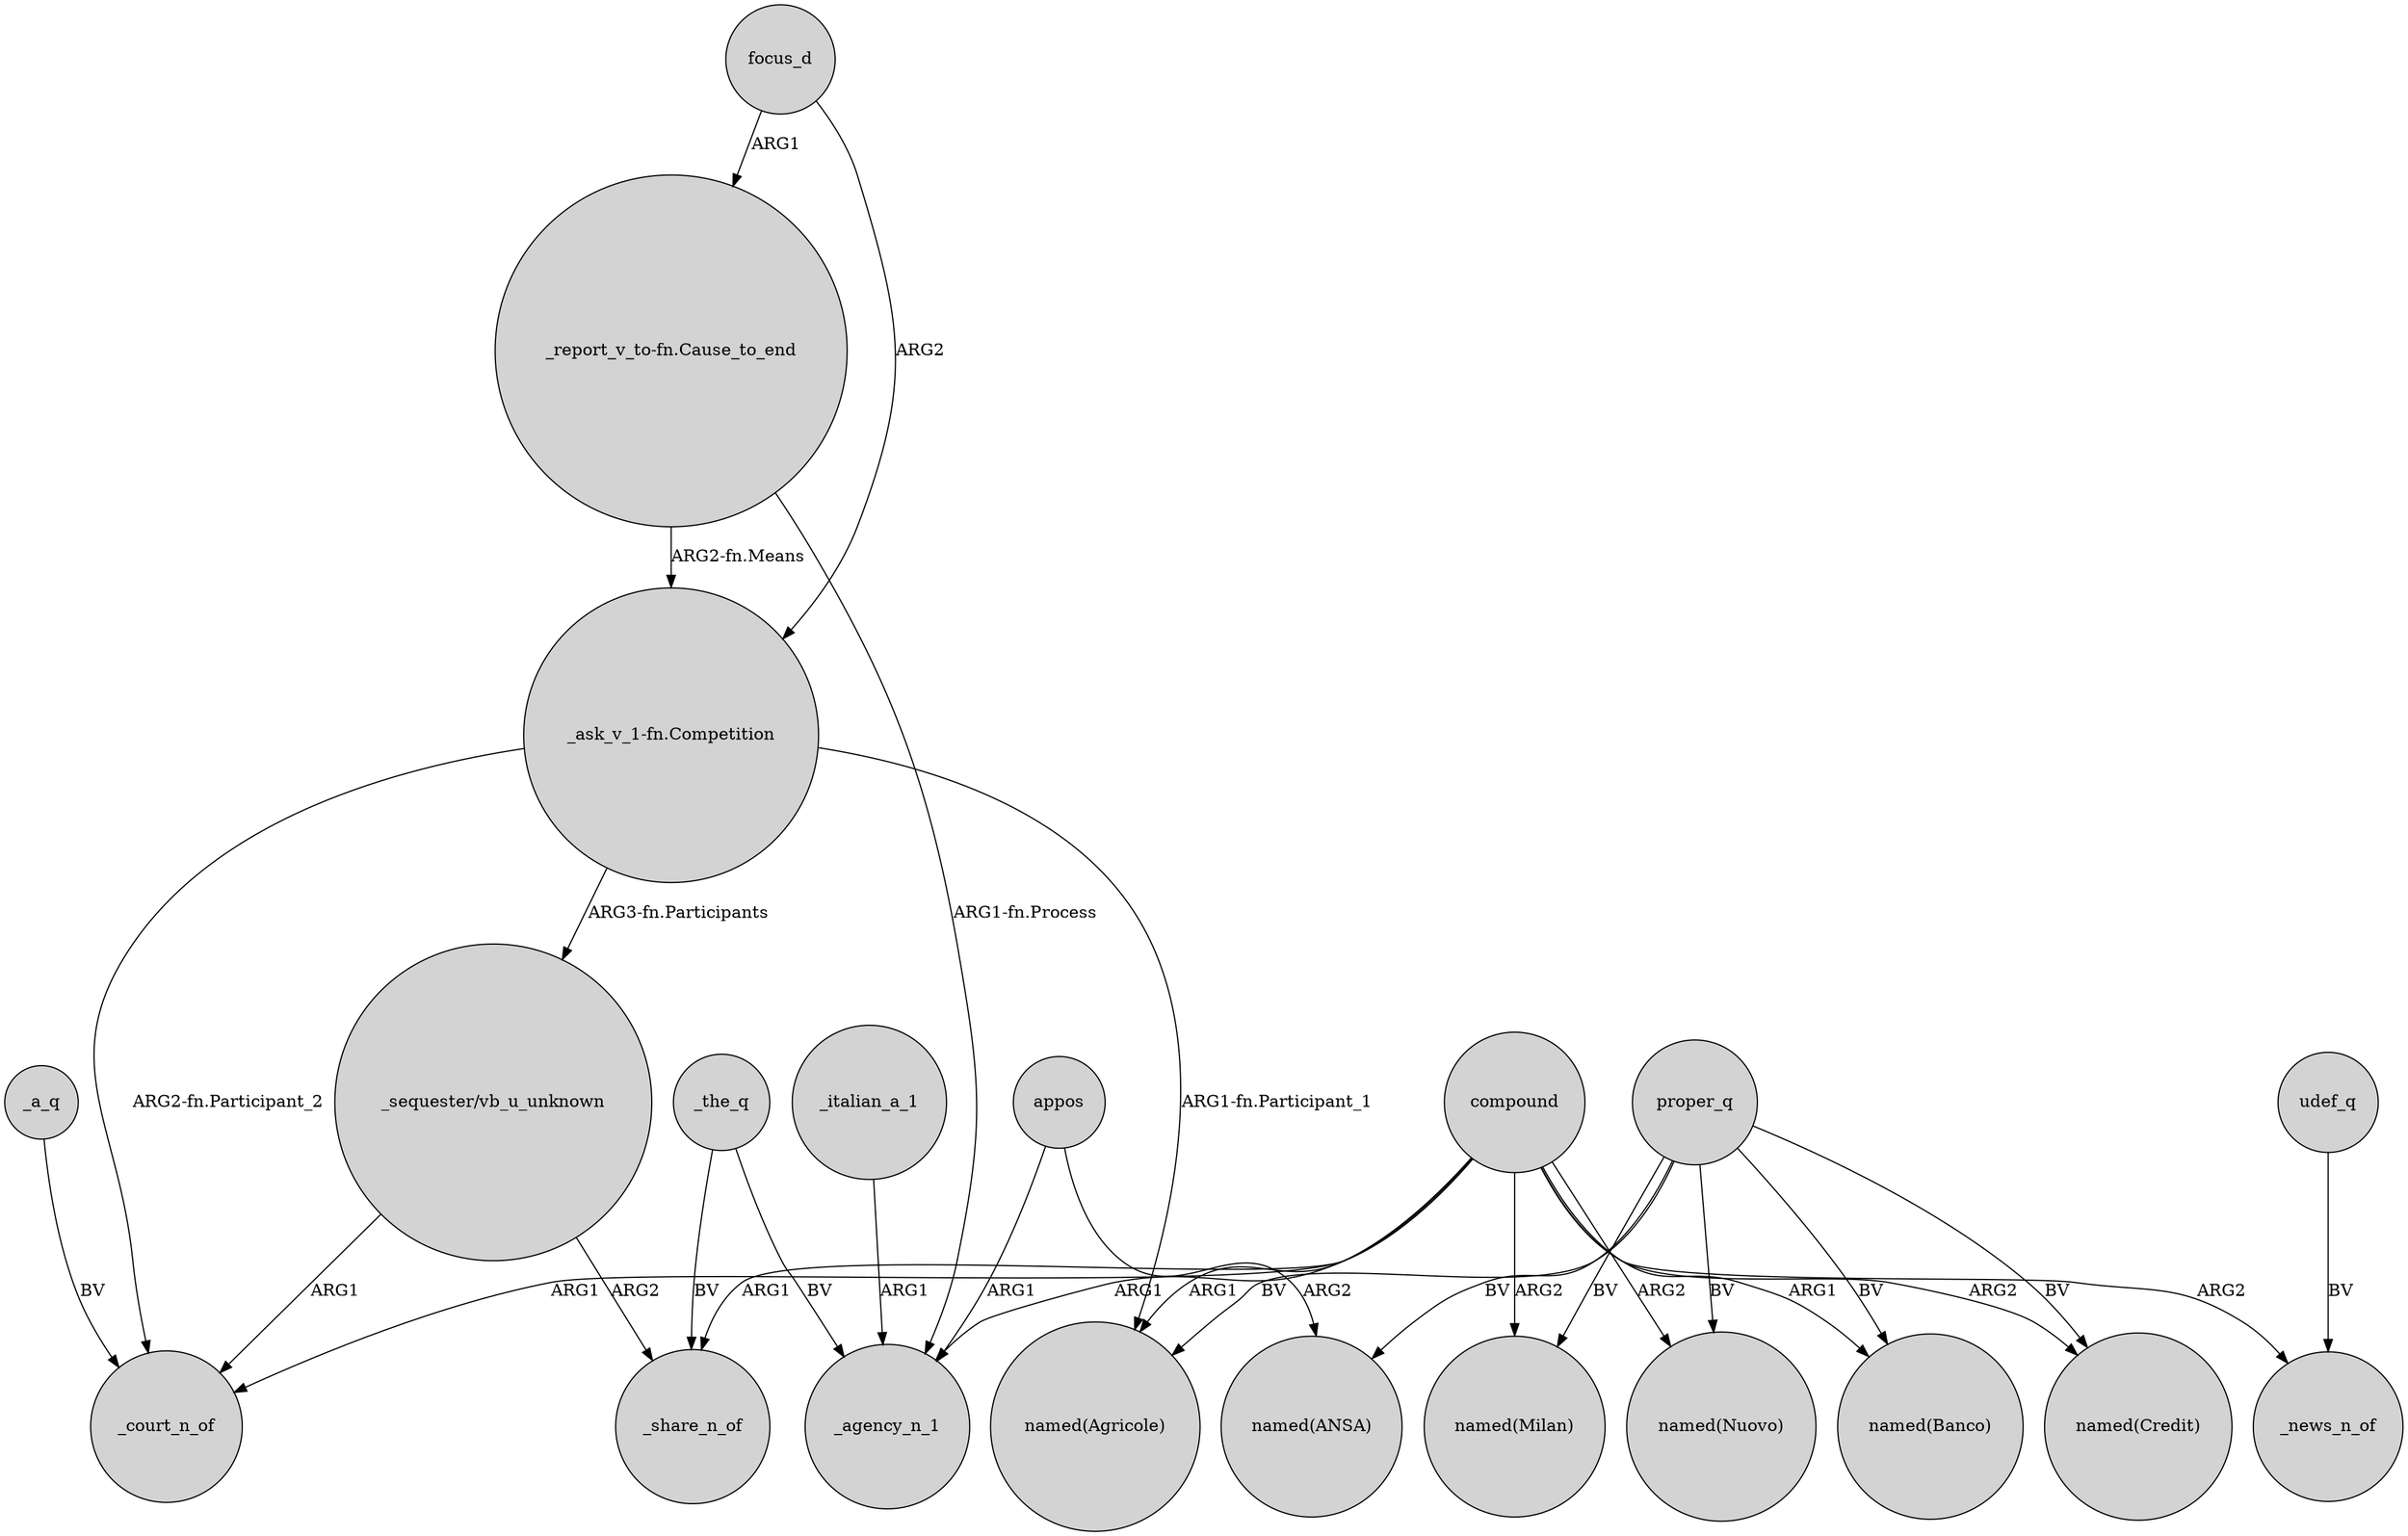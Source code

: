 digraph {
	node [shape=circle style=filled]
	"_ask_v_1-fn.Competition" -> "_sequester/vb_u_unknown" [label="ARG3-fn.Participants"]
	"_sequester/vb_u_unknown" -> _court_n_of [label=ARG1]
	compound -> _agency_n_1 [label=ARG1]
	udef_q -> _news_n_of [label=BV]
	_italian_a_1 -> _agency_n_1 [label=ARG1]
	_a_q -> _court_n_of [label=BV]
	"_report_v_to-fn.Cause_to_end" -> _agency_n_1 [label="ARG1-fn.Process"]
	compound -> _share_n_of [label=ARG1]
	"_report_v_to-fn.Cause_to_end" -> "_ask_v_1-fn.Competition" [label="ARG2-fn.Means"]
	"_ask_v_1-fn.Competition" -> "named(Agricole)" [label="ARG1-fn.Participant_1"]
	_the_q -> _share_n_of [label=BV]
	"_sequester/vb_u_unknown" -> _share_n_of [label=ARG2]
	_the_q -> _agency_n_1 [label=BV]
	proper_q -> "named(Nuovo)" [label=BV]
	focus_d -> "_report_v_to-fn.Cause_to_end" [label=ARG1]
	proper_q -> "named(Milan)" [label=BV]
	proper_q -> "named(Agricole)" [label=BV]
	appos -> _agency_n_1 [label=ARG1]
	focus_d -> "_ask_v_1-fn.Competition" [label=ARG2]
	compound -> _court_n_of [label=ARG1]
	appos -> "named(ANSA)" [label=ARG2]
	proper_q -> "named(Credit)" [label=BV]
	compound -> "named(Credit)" [label=ARG2]
	proper_q -> "named(ANSA)" [label=BV]
	proper_q -> "named(Banco)" [label=BV]
	compound -> "named(Milan)" [label=ARG2]
	compound -> _news_n_of [label=ARG2]
	compound -> "named(Nuovo)" [label=ARG2]
	compound -> "named(Banco)" [label=ARG1]
	compound -> "named(Agricole)" [label=ARG1]
	"_ask_v_1-fn.Competition" -> _court_n_of [label="ARG2-fn.Participant_2"]
}
